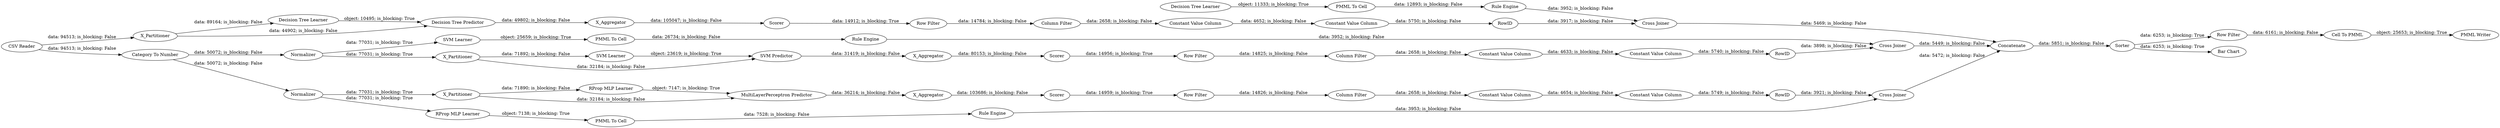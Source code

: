 digraph {
	"4236692138419774215_7" [label=X_Aggregator]
	"4747808277974740452_39" [label=Scorer]
	"-4146409716798526359_60" [label=Concatenate]
	"4236692138419774215_40" [label=Scorer]
	"-7769783913296079972_9" [label="Row Filter"]
	"-7769783913296079972_292" [label="Constant Value Column"]
	"-6284182878569449780_40" [label=Normalizer]
	"-3883002638873056944_35" [label="Rule Engine"]
	"4236692138419774215_2" [label=X_Partitioner]
	"15639132417138383_22" [label="PMML To Cell"]
	"-4146409716798526359_53" [label="Row Filter"]
	"4236692138419774215_38" [label="Cross Joiner"]
	"-4146409716798526359_54" [label="Cell To PMML"]
	"-6284182878569449780_31" [label="SVM Learner"]
	"-1537492558837215625_34" [label="Rule Engine"]
	"2505007702991455375_293" [label=RowID]
	"-3341033143655552446_290" [label="Constant Value Column"]
	"4747808277974740452_38" [label="Cross Joiner"]
	"4747808277974740452_2" [label=X_Partitioner]
	"2505007702991455375_9" [label="Row Filter"]
	"-3341033143655552446_292" [label="Constant Value Column"]
	"4236692138419774215_39" [label=Normalizer]
	"-6284182878569449780_41" [label=Scorer]
	"-7769783913296079972_294" [label="Column Filter"]
	"-6284182878569449780_39" [label="Cross Joiner"]
	"-4146409716798526359_61" [label="PMML Writer"]
	"-4146409716798526359_64" [label="CSV Reader"]
	"-4146409716798526359_52" [label=Sorter]
	"4236692138419774215_31" [label="RProp MLP Learner"]
	"4747808277974740452_7" [label=X_Aggregator]
	"4236692138419774215_32" [label="MultiLayerPerceptron Predictor"]
	"15639132417138383_35" [label="RProp MLP Learner"]
	"-3341033143655552446_293" [label=RowID]
	"-7769783913296079972_290" [label="Constant Value Column"]
	"-4146409716798526359_59" [label="Bar Chart"]
	"-7769783913296079972_293" [label=RowID]
	"-6284182878569449780_32" [label="SVM Predictor"]
	"-3341033143655552446_9" [label="Row Filter"]
	"-3883002638873056944_34" [label="PMML To Cell"]
	"-4146409716798526359_58" [label="Category To Number"]
	"-1537492558837215625_28" [label="PMML To Cell"]
	"-3883002638873056944_33" [label="SVM Learner"]
	"2505007702991455375_292" [label="Constant Value Column"]
	"-3341033143655552446_294" [label="Column Filter"]
	"4747808277974740452_31" [label="Decision Tree Learner"]
	"2505007702991455375_290" [label="Constant Value Column"]
	"-1537492558837215625_33" [label="Decision Tree Learner"]
	"-6284182878569449780_7" [label=X_Aggregator]
	"2505007702991455375_294" [label="Column Filter"]
	"-6284182878569449780_2" [label=X_Partitioner]
	"4747808277974740452_32" [label="Decision Tree Predictor"]
	"15639132417138383_34" [label="Rule Engine"]
	"-7769783913296079972_293" -> "4747808277974740452_38" [label="data: 3917; is_blocking: False"]
	"-4146409716798526359_52" -> "-4146409716798526359_59" [label="data: 6253; is_blocking: True"]
	"-6284182878569449780_31" -> "-6284182878569449780_32" [label="object: 23619; is_blocking: True"]
	"-3883002638873056944_33" -> "-3883002638873056944_34" [label="object: 25659; is_blocking: True"]
	"-1537492558837215625_33" -> "-1537492558837215625_28" [label="object: 11333; is_blocking: True"]
	"4747808277974740452_2" -> "4747808277974740452_31" [label="data: 89164; is_blocking: False"]
	"2505007702991455375_294" -> "2505007702991455375_290" [label="data: 2658; is_blocking: False"]
	"4236692138419774215_32" -> "4236692138419774215_7" [label="data: 36214; is_blocking: False"]
	"-7769783913296079972_292" -> "-7769783913296079972_293" [label="data: 5750; is_blocking: False"]
	"2505007702991455375_292" -> "2505007702991455375_293" [label="data: 5749; is_blocking: False"]
	"-1537492558837215625_28" -> "-1537492558837215625_34" [label="data: 12893; is_blocking: False"]
	"-6284182878569449780_40" -> "-3883002638873056944_33" [label="data: 77031; is_blocking: True"]
	"-6284182878569449780_2" -> "-6284182878569449780_31" [label="data: 71892; is_blocking: False"]
	"4236692138419774215_31" -> "4236692138419774215_32" [label="object: 7147; is_blocking: True"]
	"-4146409716798526359_58" -> "-6284182878569449780_40" [label="data: 50072; is_blocking: False"]
	"-4146409716798526359_52" -> "-4146409716798526359_53" [label="data: 6253; is_blocking: True"]
	"-7769783913296079972_294" -> "-7769783913296079972_290" [label="data: 2658; is_blocking: False"]
	"4747808277974740452_7" -> "4747808277974740452_39" [label="data: 105047; is_blocking: False"]
	"-3883002638873056944_34" -> "-3883002638873056944_35" [label="data: 26734; is_blocking: False"]
	"-6284182878569449780_41" -> "-3341033143655552446_9" [label="data: 14956; is_blocking: True"]
	"4236692138419774215_2" -> "4236692138419774215_31" [label="data: 71890; is_blocking: False"]
	"4747808277974740452_2" -> "4747808277974740452_32" [label="data: 44902; is_blocking: False"]
	"-4146409716798526359_64" -> "-4146409716798526359_58" [label="data: 94513; is_blocking: False"]
	"-3341033143655552446_293" -> "-6284182878569449780_39" [label="data: 3898; is_blocking: False"]
	"-4146409716798526359_58" -> "4236692138419774215_39" [label="data: 50072; is_blocking: False"]
	"4236692138419774215_39" -> "15639132417138383_35" [label="data: 77031; is_blocking: True"]
	"15639132417138383_34" -> "4236692138419774215_38" [label="data: 3953; is_blocking: False"]
	"4236692138419774215_40" -> "2505007702991455375_9" [label="data: 14959; is_blocking: True"]
	"-4146409716798526359_54" -> "-4146409716798526359_61" [label="object: 25653; is_blocking: True"]
	"2505007702991455375_290" -> "2505007702991455375_292" [label="data: 4654; is_blocking: False"]
	"-3341033143655552446_294" -> "-3341033143655552446_290" [label="data: 2658; is_blocking: False"]
	"4747808277974740452_39" -> "-7769783913296079972_9" [label="data: 14912; is_blocking: True"]
	"-3883002638873056944_35" -> "-6284182878569449780_39" [label="data: 3952; is_blocking: False"]
	"4747808277974740452_32" -> "4747808277974740452_7" [label="data: 49802; is_blocking: False"]
	"-6284182878569449780_40" -> "-6284182878569449780_2" [label="data: 77031; is_blocking: True"]
	"4747808277974740452_31" -> "4747808277974740452_32" [label="object: 10495; is_blocking: True"]
	"-3341033143655552446_9" -> "-3341033143655552446_294" [label="data: 14825; is_blocking: False"]
	"-6284182878569449780_39" -> "-4146409716798526359_60" [label="data: 5449; is_blocking: False"]
	"-4146409716798526359_64" -> "4747808277974740452_2" [label="data: 94513; is_blocking: False"]
	"2505007702991455375_9" -> "2505007702991455375_294" [label="data: 14826; is_blocking: False"]
	"-1537492558837215625_34" -> "4747808277974740452_38" [label="data: 3952; is_blocking: False"]
	"-6284182878569449780_32" -> "-6284182878569449780_7" [label="data: 31419; is_blocking: False"]
	"-4146409716798526359_53" -> "-4146409716798526359_54" [label="data: 6161; is_blocking: False"]
	"2505007702991455375_293" -> "4236692138419774215_38" [label="data: 3921; is_blocking: False"]
	"-3341033143655552446_290" -> "-3341033143655552446_292" [label="data: 4633; is_blocking: False"]
	"15639132417138383_35" -> "15639132417138383_22" [label="object: 7138; is_blocking: True"]
	"-7769783913296079972_290" -> "-7769783913296079972_292" [label="data: 4652; is_blocking: False"]
	"4236692138419774215_2" -> "4236692138419774215_32" [label="data: 32184; is_blocking: False"]
	"4236692138419774215_39" -> "4236692138419774215_2" [label="data: 77031; is_blocking: True"]
	"4747808277974740452_38" -> "-4146409716798526359_60" [label="data: 5469; is_blocking: False"]
	"-3341033143655552446_292" -> "-3341033143655552446_293" [label="data: 5740; is_blocking: False"]
	"-6284182878569449780_2" -> "-6284182878569449780_32" [label="data: 32184; is_blocking: False"]
	"-4146409716798526359_60" -> "-4146409716798526359_52" [label="data: 5851; is_blocking: False"]
	"-7769783913296079972_9" -> "-7769783913296079972_294" [label="data: 14784; is_blocking: False"]
	"-6284182878569449780_7" -> "-6284182878569449780_41" [label="data: 80153; is_blocking: False"]
	"4236692138419774215_7" -> "4236692138419774215_40" [label="data: 103686; is_blocking: False"]
	"15639132417138383_22" -> "15639132417138383_34" [label="data: 7528; is_blocking: False"]
	"4236692138419774215_38" -> "-4146409716798526359_60" [label="data: 5472; is_blocking: False"]
	rankdir=LR
}
